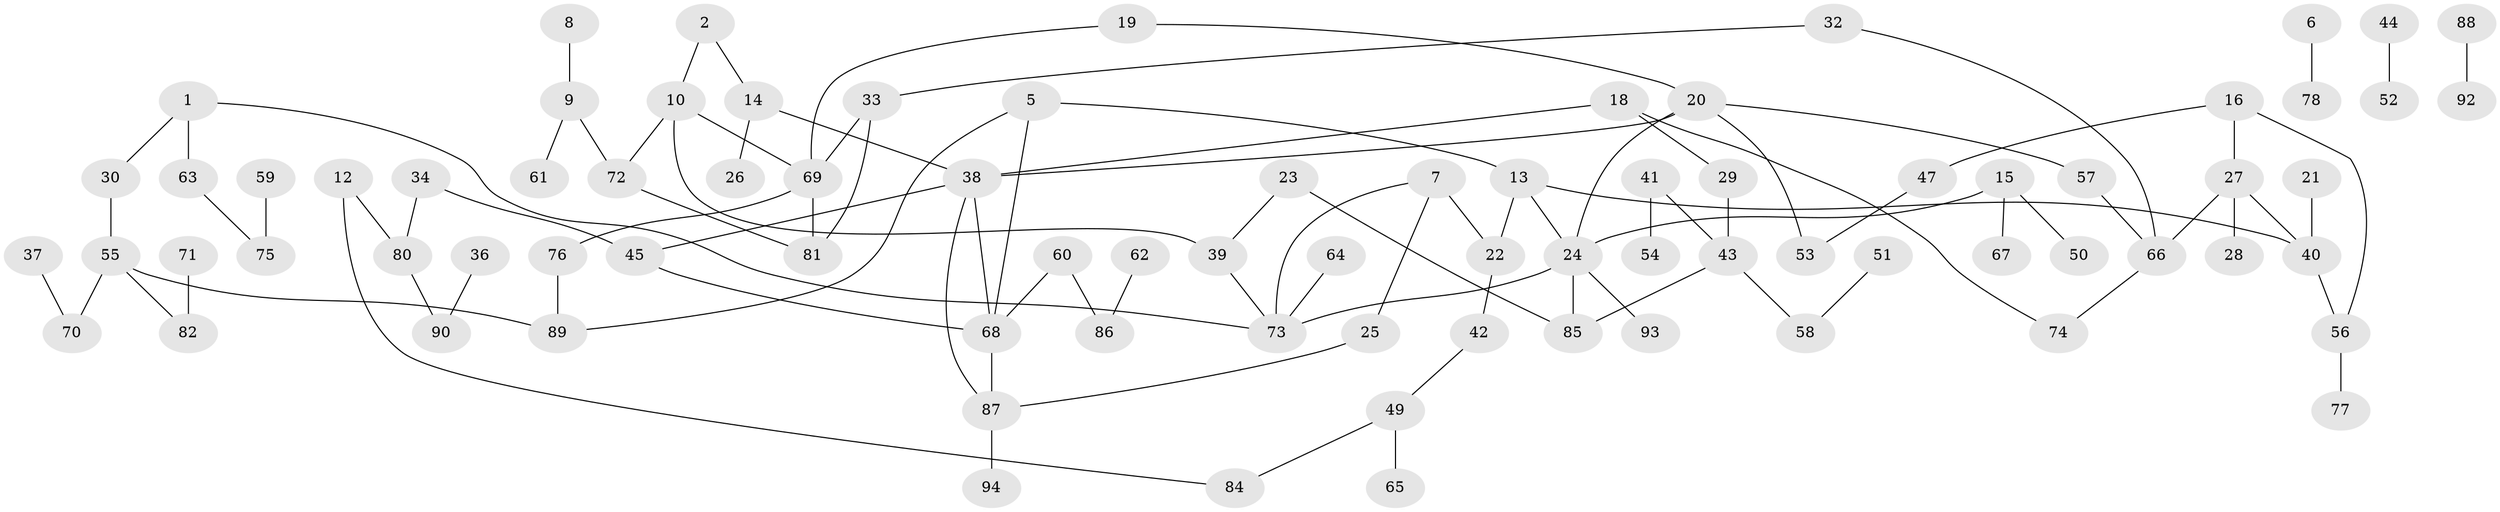 // original degree distribution, {2: 0.3233082706766917, 1: 0.2932330827067669, 0: 0.06766917293233082, 3: 0.18796992481203006, 4: 0.08270676691729323, 7: 0.007518796992481203, 5: 0.03759398496240601}
// Generated by graph-tools (version 1.1) at 2025/48/03/04/25 22:48:28]
// undirected, 83 vertices, 98 edges
graph export_dot {
  node [color=gray90,style=filled];
  1;
  2;
  5;
  6;
  7;
  8;
  9;
  10;
  12;
  13;
  14;
  15;
  16;
  18;
  19;
  20;
  21;
  22;
  23;
  24;
  25;
  26;
  27;
  28;
  29;
  30;
  32;
  33;
  34;
  36;
  37;
  38;
  39;
  40;
  41;
  42;
  43;
  44;
  45;
  47;
  49;
  50;
  51;
  52;
  53;
  54;
  55;
  56;
  57;
  58;
  59;
  60;
  61;
  62;
  63;
  64;
  65;
  66;
  67;
  68;
  69;
  70;
  71;
  72;
  73;
  74;
  75;
  76;
  77;
  78;
  80;
  81;
  82;
  84;
  85;
  86;
  87;
  88;
  89;
  90;
  92;
  93;
  94;
  1 -- 30 [weight=1.0];
  1 -- 63 [weight=1.0];
  1 -- 73 [weight=1.0];
  2 -- 10 [weight=1.0];
  2 -- 14 [weight=1.0];
  5 -- 13 [weight=1.0];
  5 -- 68 [weight=1.0];
  5 -- 89 [weight=1.0];
  6 -- 78 [weight=1.0];
  7 -- 22 [weight=1.0];
  7 -- 25 [weight=1.0];
  7 -- 73 [weight=1.0];
  8 -- 9 [weight=1.0];
  9 -- 61 [weight=1.0];
  9 -- 72 [weight=1.0];
  10 -- 39 [weight=1.0];
  10 -- 69 [weight=1.0];
  10 -- 72 [weight=1.0];
  12 -- 80 [weight=1.0];
  12 -- 84 [weight=1.0];
  13 -- 22 [weight=1.0];
  13 -- 24 [weight=1.0];
  13 -- 40 [weight=1.0];
  14 -- 26 [weight=1.0];
  14 -- 38 [weight=1.0];
  15 -- 24 [weight=1.0];
  15 -- 50 [weight=1.0];
  15 -- 67 [weight=1.0];
  16 -- 27 [weight=1.0];
  16 -- 47 [weight=1.0];
  16 -- 56 [weight=1.0];
  18 -- 29 [weight=1.0];
  18 -- 38 [weight=1.0];
  18 -- 74 [weight=1.0];
  19 -- 20 [weight=1.0];
  19 -- 69 [weight=1.0];
  20 -- 24 [weight=1.0];
  20 -- 38 [weight=1.0];
  20 -- 53 [weight=1.0];
  20 -- 57 [weight=1.0];
  21 -- 40 [weight=1.0];
  22 -- 42 [weight=1.0];
  23 -- 39 [weight=1.0];
  23 -- 85 [weight=1.0];
  24 -- 73 [weight=1.0];
  24 -- 85 [weight=1.0];
  24 -- 93 [weight=1.0];
  25 -- 87 [weight=1.0];
  27 -- 28 [weight=1.0];
  27 -- 40 [weight=1.0];
  27 -- 66 [weight=1.0];
  29 -- 43 [weight=1.0];
  30 -- 55 [weight=1.0];
  32 -- 33 [weight=1.0];
  32 -- 66 [weight=1.0];
  33 -- 69 [weight=1.0];
  33 -- 81 [weight=1.0];
  34 -- 45 [weight=1.0];
  34 -- 80 [weight=1.0];
  36 -- 90 [weight=1.0];
  37 -- 70 [weight=1.0];
  38 -- 45 [weight=1.0];
  38 -- 68 [weight=1.0];
  38 -- 87 [weight=1.0];
  39 -- 73 [weight=1.0];
  40 -- 56 [weight=1.0];
  41 -- 43 [weight=1.0];
  41 -- 54 [weight=1.0];
  42 -- 49 [weight=1.0];
  43 -- 58 [weight=1.0];
  43 -- 85 [weight=1.0];
  44 -- 52 [weight=1.0];
  45 -- 68 [weight=1.0];
  47 -- 53 [weight=1.0];
  49 -- 65 [weight=1.0];
  49 -- 84 [weight=1.0];
  51 -- 58 [weight=1.0];
  55 -- 70 [weight=1.0];
  55 -- 82 [weight=1.0];
  55 -- 89 [weight=1.0];
  56 -- 77 [weight=1.0];
  57 -- 66 [weight=1.0];
  59 -- 75 [weight=1.0];
  60 -- 68 [weight=1.0];
  60 -- 86 [weight=1.0];
  62 -- 86 [weight=1.0];
  63 -- 75 [weight=1.0];
  64 -- 73 [weight=1.0];
  66 -- 74 [weight=1.0];
  68 -- 87 [weight=1.0];
  69 -- 76 [weight=1.0];
  69 -- 81 [weight=1.0];
  71 -- 82 [weight=1.0];
  72 -- 81 [weight=1.0];
  76 -- 89 [weight=1.0];
  80 -- 90 [weight=1.0];
  87 -- 94 [weight=1.0];
  88 -- 92 [weight=1.0];
}
